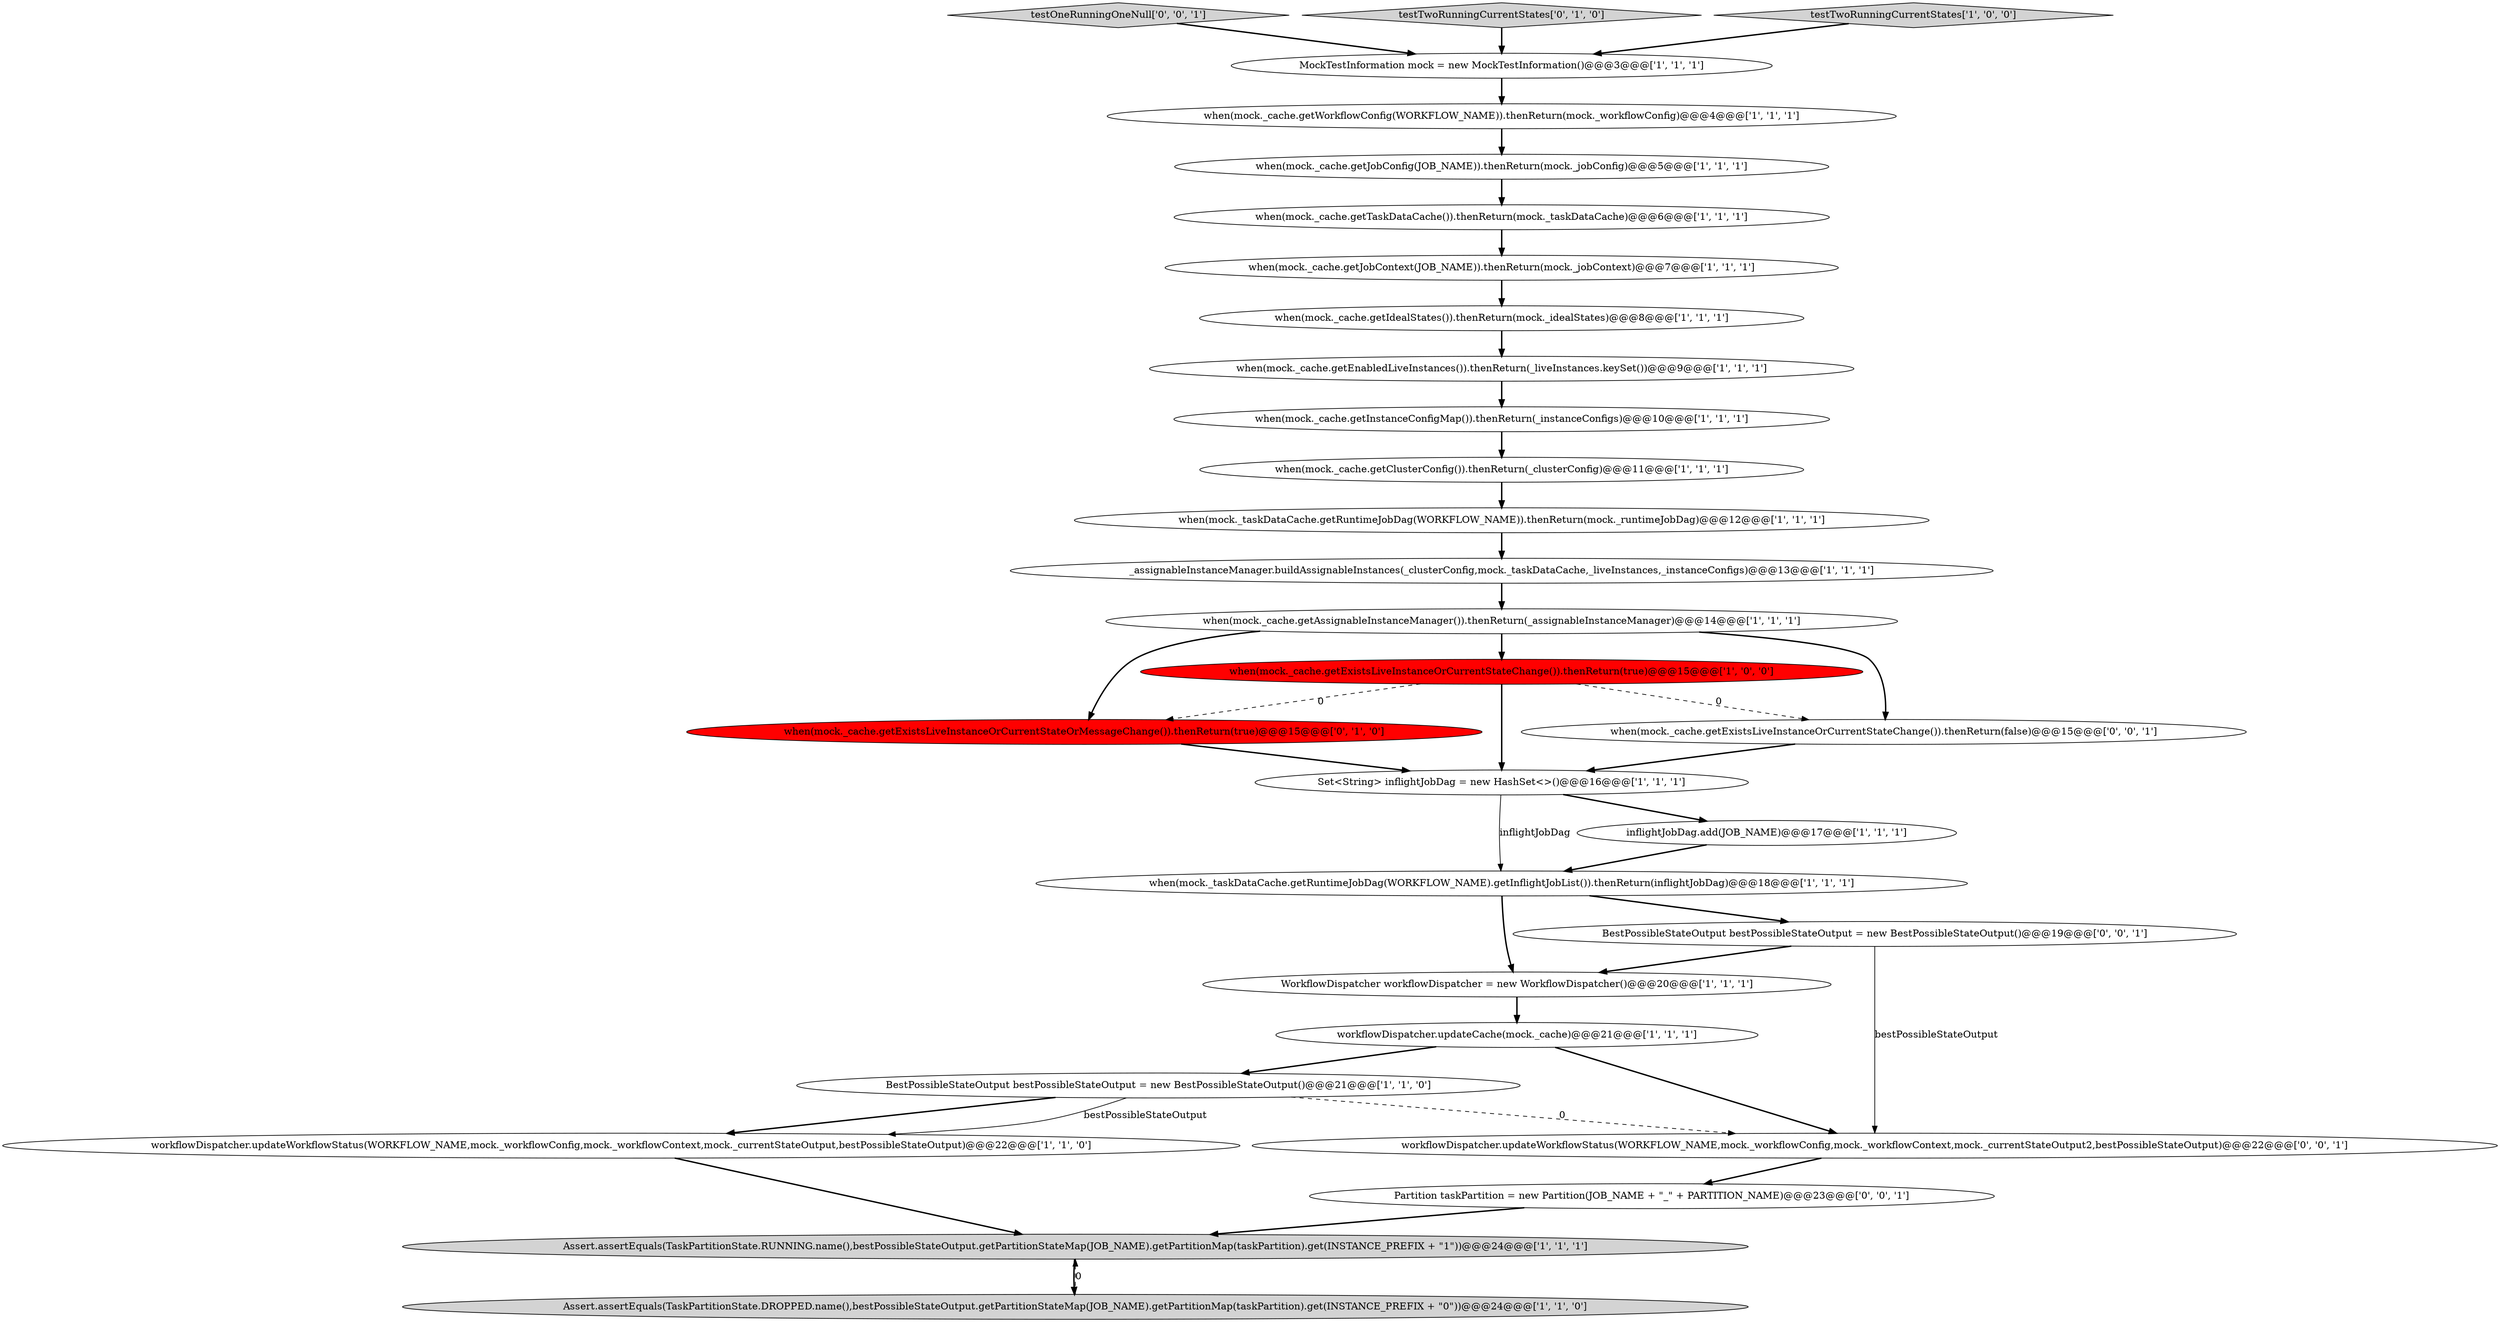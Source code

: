 digraph {
10 [style = filled, label = "workflowDispatcher.updateCache(mock._cache)@@@21@@@['1', '1', '1']", fillcolor = white, shape = ellipse image = "AAA0AAABBB1BBB"];
1 [style = filled, label = "Set<String> inflightJobDag = new HashSet<>()@@@16@@@['1', '1', '1']", fillcolor = white, shape = ellipse image = "AAA0AAABBB1BBB"];
14 [style = filled, label = "when(mock._cache.getClusterConfig()).thenReturn(_clusterConfig)@@@11@@@['1', '1', '1']", fillcolor = white, shape = ellipse image = "AAA0AAABBB1BBB"];
3 [style = filled, label = "Assert.assertEquals(TaskPartitionState.RUNNING.name(),bestPossibleStateOutput.getPartitionStateMap(JOB_NAME).getPartitionMap(taskPartition).get(INSTANCE_PREFIX + \"1\"))@@@24@@@['1', '1', '1']", fillcolor = lightgray, shape = ellipse image = "AAA0AAABBB1BBB"];
5 [style = filled, label = "workflowDispatcher.updateWorkflowStatus(WORKFLOW_NAME,mock._workflowConfig,mock._workflowContext,mock._currentStateOutput,bestPossibleStateOutput)@@@22@@@['1', '1', '0']", fillcolor = white, shape = ellipse image = "AAA0AAABBB1BBB"];
27 [style = filled, label = "testOneRunningOneNull['0', '0', '1']", fillcolor = lightgray, shape = diamond image = "AAA0AAABBB3BBB"];
9 [style = filled, label = "when(mock._cache.getExistsLiveInstanceOrCurrentStateChange()).thenReturn(true)@@@15@@@['1', '0', '0']", fillcolor = red, shape = ellipse image = "AAA1AAABBB1BBB"];
11 [style = filled, label = "WorkflowDispatcher workflowDispatcher = new WorkflowDispatcher()@@@20@@@['1', '1', '1']", fillcolor = white, shape = ellipse image = "AAA0AAABBB1BBB"];
22 [style = filled, label = "when(mock._cache.getJobContext(JOB_NAME)).thenReturn(mock._jobContext)@@@7@@@['1', '1', '1']", fillcolor = white, shape = ellipse image = "AAA0AAABBB1BBB"];
25 [style = filled, label = "when(mock._cache.getExistsLiveInstanceOrCurrentStateChange()).thenReturn(false)@@@15@@@['0', '0', '1']", fillcolor = white, shape = ellipse image = "AAA0AAABBB3BBB"];
16 [style = filled, label = "BestPossibleStateOutput bestPossibleStateOutput = new BestPossibleStateOutput()@@@21@@@['1', '1', '0']", fillcolor = white, shape = ellipse image = "AAA0AAABBB1BBB"];
24 [style = filled, label = "testTwoRunningCurrentStates['0', '1', '0']", fillcolor = lightgray, shape = diamond image = "AAA0AAABBB2BBB"];
12 [style = filled, label = "when(mock._cache.getIdealStates()).thenReturn(mock._idealStates)@@@8@@@['1', '1', '1']", fillcolor = white, shape = ellipse image = "AAA0AAABBB1BBB"];
17 [style = filled, label = "when(mock._taskDataCache.getRuntimeJobDag(WORKFLOW_NAME)).thenReturn(mock._runtimeJobDag)@@@12@@@['1', '1', '1']", fillcolor = white, shape = ellipse image = "AAA0AAABBB1BBB"];
28 [style = filled, label = "workflowDispatcher.updateWorkflowStatus(WORKFLOW_NAME,mock._workflowConfig,mock._workflowContext,mock._currentStateOutput2,bestPossibleStateOutput)@@@22@@@['0', '0', '1']", fillcolor = white, shape = ellipse image = "AAA0AAABBB3BBB"];
20 [style = filled, label = "when(mock._cache.getEnabledLiveInstances()).thenReturn(_liveInstances.keySet())@@@9@@@['1', '1', '1']", fillcolor = white, shape = ellipse image = "AAA0AAABBB1BBB"];
4 [style = filled, label = "testTwoRunningCurrentStates['1', '0', '0']", fillcolor = lightgray, shape = diamond image = "AAA0AAABBB1BBB"];
15 [style = filled, label = "when(mock._cache.getJobConfig(JOB_NAME)).thenReturn(mock._jobConfig)@@@5@@@['1', '1', '1']", fillcolor = white, shape = ellipse image = "AAA0AAABBB1BBB"];
18 [style = filled, label = "_assignableInstanceManager.buildAssignableInstances(_clusterConfig,mock._taskDataCache,_liveInstances,_instanceConfigs)@@@13@@@['1', '1', '1']", fillcolor = white, shape = ellipse image = "AAA0AAABBB1BBB"];
26 [style = filled, label = "BestPossibleStateOutput bestPossibleStateOutput = new BestPossibleStateOutput()@@@19@@@['0', '0', '1']", fillcolor = white, shape = ellipse image = "AAA0AAABBB3BBB"];
29 [style = filled, label = "Partition taskPartition = new Partition(JOB_NAME + \"_\" + PARTITION_NAME)@@@23@@@['0', '0', '1']", fillcolor = white, shape = ellipse image = "AAA0AAABBB3BBB"];
8 [style = filled, label = "when(mock._taskDataCache.getRuntimeJobDag(WORKFLOW_NAME).getInflightJobList()).thenReturn(inflightJobDag)@@@18@@@['1', '1', '1']", fillcolor = white, shape = ellipse image = "AAA0AAABBB1BBB"];
13 [style = filled, label = "MockTestInformation mock = new MockTestInformation()@@@3@@@['1', '1', '1']", fillcolor = white, shape = ellipse image = "AAA0AAABBB1BBB"];
21 [style = filled, label = "when(mock._cache.getAssignableInstanceManager()).thenReturn(_assignableInstanceManager)@@@14@@@['1', '1', '1']", fillcolor = white, shape = ellipse image = "AAA0AAABBB1BBB"];
6 [style = filled, label = "Assert.assertEquals(TaskPartitionState.DROPPED.name(),bestPossibleStateOutput.getPartitionStateMap(JOB_NAME).getPartitionMap(taskPartition).get(INSTANCE_PREFIX + \"0\"))@@@24@@@['1', '1', '0']", fillcolor = lightgray, shape = ellipse image = "AAA0AAABBB1BBB"];
2 [style = filled, label = "inflightJobDag.add(JOB_NAME)@@@17@@@['1', '1', '1']", fillcolor = white, shape = ellipse image = "AAA0AAABBB1BBB"];
19 [style = filled, label = "when(mock._cache.getInstanceConfigMap()).thenReturn(_instanceConfigs)@@@10@@@['1', '1', '1']", fillcolor = white, shape = ellipse image = "AAA0AAABBB1BBB"];
0 [style = filled, label = "when(mock._cache.getWorkflowConfig(WORKFLOW_NAME)).thenReturn(mock._workflowConfig)@@@4@@@['1', '1', '1']", fillcolor = white, shape = ellipse image = "AAA0AAABBB1BBB"];
7 [style = filled, label = "when(mock._cache.getTaskDataCache()).thenReturn(mock._taskDataCache)@@@6@@@['1', '1', '1']", fillcolor = white, shape = ellipse image = "AAA0AAABBB1BBB"];
23 [style = filled, label = "when(mock._cache.getExistsLiveInstanceOrCurrentStateOrMessageChange()).thenReturn(true)@@@15@@@['0', '1', '0']", fillcolor = red, shape = ellipse image = "AAA1AAABBB2BBB"];
5->3 [style = bold, label=""];
28->29 [style = bold, label=""];
27->13 [style = bold, label=""];
25->1 [style = bold, label=""];
10->28 [style = bold, label=""];
15->7 [style = bold, label=""];
29->3 [style = bold, label=""];
4->13 [style = bold, label=""];
6->3 [style = dashed, label="0"];
12->20 [style = bold, label=""];
26->28 [style = solid, label="bestPossibleStateOutput"];
3->6 [style = bold, label=""];
14->17 [style = bold, label=""];
8->26 [style = bold, label=""];
21->25 [style = bold, label=""];
16->5 [style = solid, label="bestPossibleStateOutput"];
9->23 [style = dashed, label="0"];
0->15 [style = bold, label=""];
26->11 [style = bold, label=""];
7->22 [style = bold, label=""];
21->9 [style = bold, label=""];
19->14 [style = bold, label=""];
10->16 [style = bold, label=""];
11->10 [style = bold, label=""];
22->12 [style = bold, label=""];
9->25 [style = dashed, label="0"];
16->5 [style = bold, label=""];
23->1 [style = bold, label=""];
1->2 [style = bold, label=""];
18->21 [style = bold, label=""];
9->1 [style = bold, label=""];
20->19 [style = bold, label=""];
16->28 [style = dashed, label="0"];
8->11 [style = bold, label=""];
17->18 [style = bold, label=""];
2->8 [style = bold, label=""];
13->0 [style = bold, label=""];
24->13 [style = bold, label=""];
21->23 [style = bold, label=""];
1->8 [style = solid, label="inflightJobDag"];
}
